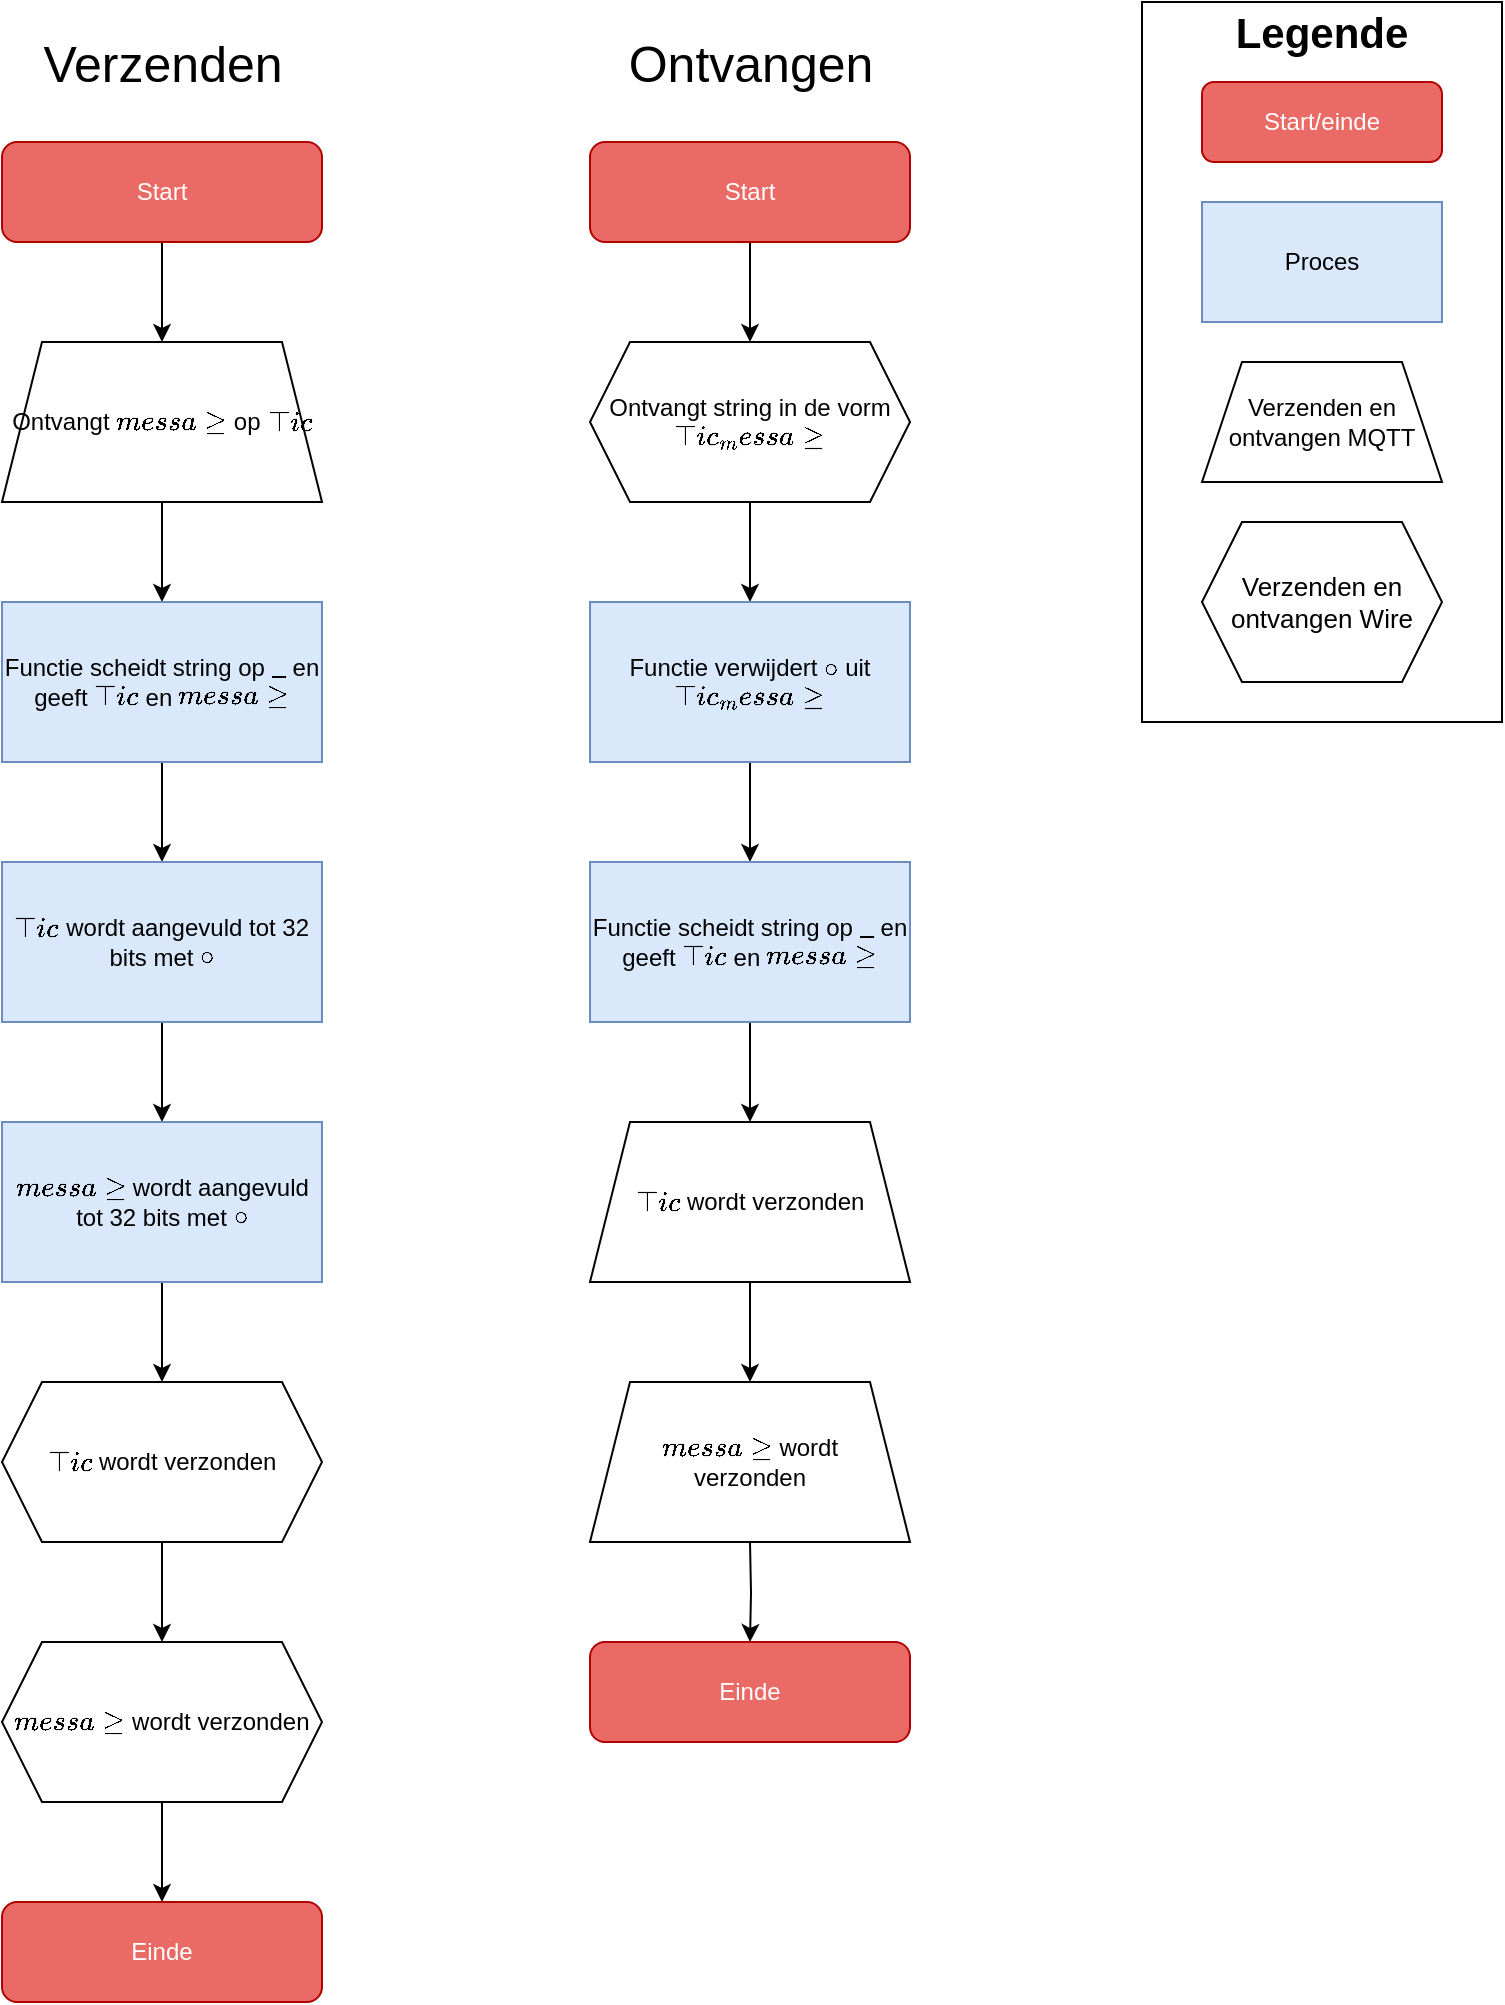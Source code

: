 <mxfile version="18.0.1" type="device"><diagram id="snxoj2B8UEFntWzTZE5-" name="Seite-1"><mxGraphModel dx="1246" dy="878" grid="1" gridSize="10" guides="1" tooltips="1" connect="1" arrows="1" fold="1" page="1" pageScale="1" pageWidth="827" pageHeight="1169" math="0" shadow="0"><root><mxCell id="0"/><mxCell id="1" parent="0"/><mxCell id="0-sNsFFpY7Nw_86AA_R7-1" value="" style="rounded=0;whiteSpace=wrap;html=1;fontSize=12;fillColor=none;" vertex="1" parent="1"><mxGeometry x="610" y="50" width="180" height="360" as="geometry"/></mxCell><mxCell id="0-sNsFFpY7Nw_86AA_R7-3" value="Start/einde" style="rounded=1;whiteSpace=wrap;html=1;fontSize=12;glass=0;strokeWidth=1;shadow=0;fillColor=#EA6B66;strokeColor=#B20000;fontColor=#ffffff;" vertex="1" parent="1"><mxGeometry x="640" y="90" width="120" height="40" as="geometry"/></mxCell><mxCell id="0-sNsFFpY7Nw_86AA_R7-4" value="&lt;div style=&quot;font-size: 21px;&quot;&gt;Legende&lt;/div&gt;" style="text;html=1;strokeColor=none;fillColor=none;align=center;verticalAlign=middle;whiteSpace=wrap;rounded=0;fontSize=21;fontStyle=1" vertex="1" parent="1"><mxGeometry x="645" y="50" width="110" height="30" as="geometry"/></mxCell><mxCell id="0-sNsFFpY7Nw_86AA_R7-5" value="&lt;div&gt;Proces&lt;/div&gt;" style="rounded=0;whiteSpace=wrap;html=1;fillColor=#dae8fc;strokeColor=#6c8ebf;" vertex="1" parent="1"><mxGeometry x="640" y="150" width="120" height="60" as="geometry"/></mxCell><mxCell id="0-sNsFFpY7Nw_86AA_R7-40" value="" style="edgeStyle=orthogonalEdgeStyle;rounded=0;orthogonalLoop=1;jettySize=auto;html=1;fontSize=12;" edge="1" parent="1" source="0-sNsFFpY7Nw_86AA_R7-9" target="0-sNsFFpY7Nw_86AA_R7-11"><mxGeometry relative="1" as="geometry"/></mxCell><mxCell id="0-sNsFFpY7Nw_86AA_R7-9" value="Start" style="rounded=1;whiteSpace=wrap;html=1;fontSize=12;glass=0;strokeWidth=1;shadow=0;fillColor=#EA6B66;strokeColor=#B20000;fontColor=#ffffff;" vertex="1" parent="1"><mxGeometry x="40" y="120" width="160" height="50" as="geometry"/></mxCell><mxCell id="0-sNsFFpY7Nw_86AA_R7-42" value="" style="edgeStyle=orthogonalEdgeStyle;rounded=0;orthogonalLoop=1;jettySize=auto;html=1;fontSize=12;" edge="1" parent="1"><mxGeometry relative="1" as="geometry"><mxPoint x="120" y="430" as="sourcePoint"/><mxPoint x="120" y="480" as="targetPoint"/></mxGeometry></mxCell><mxCell id="0-sNsFFpY7Nw_86AA_R7-38" value="" style="edgeStyle=orthogonalEdgeStyle;rounded=0;orthogonalLoop=1;jettySize=auto;html=1;fontSize=12;" edge="1" parent="1" source="0-sNsFFpY7Nw_86AA_R7-11"><mxGeometry relative="1" as="geometry"><mxPoint x="120" y="350" as="targetPoint"/></mxGeometry></mxCell><mxCell id="0-sNsFFpY7Nw_86AA_R7-11" value="Ontvangt `message` op `topic`" style="shape=trapezoid;perimeter=trapezoidPerimeter;whiteSpace=wrap;html=1;fixedSize=1;fontSize=12;align=center;" vertex="1" parent="1"><mxGeometry x="40" y="220" width="160" height="80" as="geometry"/></mxCell><mxCell id="0-sNsFFpY7Nw_86AA_R7-46" value="" style="edgeStyle=orthogonalEdgeStyle;rounded=0;orthogonalLoop=1;jettySize=auto;html=1;fontSize=12;" edge="1" parent="1" source="0-sNsFFpY7Nw_86AA_R7-47"><mxGeometry relative="1" as="geometry"><mxPoint x="414" y="220" as="targetPoint"/></mxGeometry></mxCell><mxCell id="0-sNsFFpY7Nw_86AA_R7-47" value="Start" style="rounded=1;whiteSpace=wrap;html=1;fontSize=12;glass=0;strokeWidth=1;shadow=0;fillColor=#EA6B66;strokeColor=#B20000;fontColor=#ffffff;" vertex="1" parent="1"><mxGeometry x="334" y="120" width="160" height="50" as="geometry"/></mxCell><mxCell id="0-sNsFFpY7Nw_86AA_R7-50" value="" style="edgeStyle=orthogonalEdgeStyle;rounded=0;orthogonalLoop=1;jettySize=auto;html=1;fontSize=12;" edge="1" parent="1"><mxGeometry relative="1" as="geometry"><mxPoint x="414" y="300" as="sourcePoint"/><mxPoint x="414" y="350" as="targetPoint"/></mxGeometry></mxCell><mxCell id="0-sNsFFpY7Nw_86AA_R7-57" value="Ontvangt string in de vorm `topic_message`" style="shape=hexagon;perimeter=hexagonPerimeter2;whiteSpace=wrap;html=1;fixedSize=1;fontSize=12;" vertex="1" parent="1"><mxGeometry x="334" y="220" width="160" height="80" as="geometry"/></mxCell><mxCell id="0-sNsFFpY7Nw_86AA_R7-62" value="Verzenden" style="text;html=1;align=center;verticalAlign=middle;resizable=0;points=[];autosize=1;strokeColor=none;fillColor=none;fontSize=25;" vertex="1" parent="1"><mxGeometry x="50" y="60" width="140" height="40" as="geometry"/></mxCell><mxCell id="0-sNsFFpY7Nw_86AA_R7-63" value="Ontvangen" style="text;html=1;align=center;verticalAlign=middle;resizable=0;points=[];autosize=1;strokeColor=none;fillColor=none;fontSize=25;" vertex="1" parent="1"><mxGeometry x="344" y="60" width="140" height="40" as="geometry"/></mxCell><mxCell id="0-sNsFFpY7Nw_86AA_R7-64" value="&lt;span style=&quot;color: rgba(0, 0, 0, 0); font-family: monospace; font-size: 0px; text-align: start;&quot;&gt;%3CmxGraphModel%3E%3Croot%3E%3CmxCell%20id%3D%220%22%2F%3E%3CmxCell%20id%3D%221%22%20parent%3D%220%22%2F%3E%3CmxCell%20id%3D%222%22%20value%3D%22Verzenden%22%20style%3D%22text%3Bhtml%3D1%3Balign%3Dcenter%3BverticalAlign%3Dmiddle%3Bresizable%3D0%3Bpoints%3D%5B%5D%3Bautosize%3D1%3BstrokeColor%3Dnone%3BfillColor%3Dnone%3BfontSize%3D12%3B%22%20vertex%3D%221%22%20parent%3D%221%22%3E%3CmxGeometry%20x%3D%22125%22%20y%3D%2260%22%20width%3D%2270%22%20height%3D%2220%22%20as%3D%22geometry%22%2F%3E%3C%2FmxCell%3E%3C%2Froot%3E%3C%2FmxGraphModel%3Eer&lt;/span&gt;" style="shape=trapezoid;perimeter=trapezoidPerimeter;whiteSpace=wrap;html=1;fixedSize=1;fontSize=25;" vertex="1" parent="1"><mxGeometry x="640" y="230" width="120" height="60" as="geometry"/></mxCell><mxCell id="0-sNsFFpY7Nw_86AA_R7-66" value="Verzenden en&lt;br style=&quot;font-size: 12px;&quot;&gt;ontvangen MQTT" style="text;html=1;strokeColor=none;fillColor=none;align=center;verticalAlign=middle;whiteSpace=wrap;rounded=0;fontSize=12;" vertex="1" parent="1"><mxGeometry x="640" y="230" width="120" height="60" as="geometry"/></mxCell><mxCell id="0-sNsFFpY7Nw_86AA_R7-68" value="Verzenden en&lt;br&gt;ontvangen Wire" style="shape=hexagon;perimeter=hexagonPerimeter2;whiteSpace=wrap;html=1;fixedSize=1;fontSize=13;" vertex="1" parent="1"><mxGeometry x="640" y="310" width="120" height="80" as="geometry"/></mxCell><mxCell id="0-sNsFFpY7Nw_86AA_R7-81" value="" style="edgeStyle=orthogonalEdgeStyle;rounded=0;orthogonalLoop=1;jettySize=auto;html=1;fontSize=12;" edge="1" parent="1" source="0-sNsFFpY7Nw_86AA_R7-75"><mxGeometry relative="1" as="geometry"><mxPoint x="120" y="610" as="targetPoint"/></mxGeometry></mxCell><mxCell id="0-sNsFFpY7Nw_86AA_R7-75" value="`topic` wordt aangevuld tot 32 bits met `@`" style="rounded=0;whiteSpace=wrap;html=1;fillColor=#dae8fc;strokeColor=#6c8ebf;" vertex="1" parent="1"><mxGeometry x="40" y="480" width="160" height="80" as="geometry"/></mxCell><mxCell id="0-sNsFFpY7Nw_86AA_R7-98" value="" style="edgeStyle=orthogonalEdgeStyle;rounded=0;orthogonalLoop=1;jettySize=auto;html=1;fontSize=12;" edge="1" parent="1" source="0-sNsFFpY7Nw_86AA_R7-92" target="0-sNsFFpY7Nw_86AA_R7-95"><mxGeometry relative="1" as="geometry"/></mxCell><mxCell id="0-sNsFFpY7Nw_86AA_R7-92" value="`message` wordt aangevuld tot 32 bits met `@`" style="rounded=0;whiteSpace=wrap;html=1;fillColor=#dae8fc;strokeColor=#6c8ebf;" vertex="1" parent="1"><mxGeometry x="40" y="610" width="160" height="80" as="geometry"/></mxCell><mxCell id="0-sNsFFpY7Nw_86AA_R7-93" value="Einde" style="rounded=1;whiteSpace=wrap;html=1;fontSize=12;glass=0;strokeWidth=1;shadow=0;fillColor=#EA6B66;strokeColor=#B20000;fontColor=#ffffff;" vertex="1" parent="1"><mxGeometry x="40" y="1000" width="160" height="50" as="geometry"/></mxCell><mxCell id="0-sNsFFpY7Nw_86AA_R7-94" value="" style="edgeStyle=orthogonalEdgeStyle;rounded=0;orthogonalLoop=1;jettySize=auto;html=1;fontSize=12;" edge="1" parent="1" source="0-sNsFFpY7Nw_86AA_R7-95" target="0-sNsFFpY7Nw_86AA_R7-97"><mxGeometry relative="1" as="geometry"/></mxCell><mxCell id="0-sNsFFpY7Nw_86AA_R7-95" value="`topic` wordt verzonden" style="shape=hexagon;perimeter=hexagonPerimeter2;whiteSpace=wrap;html=1;fixedSize=1;fontSize=12;" vertex="1" parent="1"><mxGeometry x="40" y="740" width="160" height="80" as="geometry"/></mxCell><mxCell id="0-sNsFFpY7Nw_86AA_R7-96" value="" style="edgeStyle=orthogonalEdgeStyle;rounded=0;orthogonalLoop=1;jettySize=auto;html=1;fontSize=12;" edge="1" parent="1" source="0-sNsFFpY7Nw_86AA_R7-97" target="0-sNsFFpY7Nw_86AA_R7-93"><mxGeometry relative="1" as="geometry"/></mxCell><mxCell id="0-sNsFFpY7Nw_86AA_R7-97" value="`message` wordt verzonden" style="shape=hexagon;perimeter=hexagonPerimeter2;whiteSpace=wrap;html=1;fixedSize=1;fontSize=12;" vertex="1" parent="1"><mxGeometry x="40" y="870" width="160" height="80" as="geometry"/></mxCell><mxCell id="0-sNsFFpY7Nw_86AA_R7-116" value="" style="edgeStyle=orthogonalEdgeStyle;rounded=0;orthogonalLoop=1;jettySize=auto;html=1;fontSize=12;" edge="1" parent="1" source="0-sNsFFpY7Nw_86AA_R7-107" target="0-sNsFFpY7Nw_86AA_R7-109"><mxGeometry relative="1" as="geometry"/></mxCell><mxCell id="0-sNsFFpY7Nw_86AA_R7-107" value="Functie verwijdert `@` uit `topic_message`" style="rounded=0;whiteSpace=wrap;html=1;fillColor=#dae8fc;strokeColor=#6c8ebf;" vertex="1" parent="1"><mxGeometry x="334" y="350" width="160" height="80" as="geometry"/></mxCell><mxCell id="0-sNsFFpY7Nw_86AA_R7-108" value="" style="edgeStyle=orthogonalEdgeStyle;rounded=0;orthogonalLoop=1;jettySize=auto;html=1;fontSize=12;" edge="1" parent="1" source="0-sNsFFpY7Nw_86AA_R7-109"><mxGeometry relative="1" as="geometry"><mxPoint x="414" y="610" as="targetPoint"/></mxGeometry></mxCell><mxCell id="0-sNsFFpY7Nw_86AA_R7-109" value="Functie scheidt string op `_` en geeft `topic` en `message`" style="rounded=0;whiteSpace=wrap;html=1;fillColor=#dae8fc;strokeColor=#6c8ebf;" vertex="1" parent="1"><mxGeometry x="334" y="480" width="160" height="80" as="geometry"/></mxCell><mxCell id="0-sNsFFpY7Nw_86AA_R7-110" value="Einde" style="rounded=1;whiteSpace=wrap;html=1;fontSize=12;glass=0;strokeWidth=1;shadow=0;fillColor=#EA6B66;strokeColor=#B20000;fontColor=#ffffff;" vertex="1" parent="1"><mxGeometry x="334" y="870" width="160" height="50" as="geometry"/></mxCell><mxCell id="0-sNsFFpY7Nw_86AA_R7-111" value="" style="edgeStyle=orthogonalEdgeStyle;rounded=0;orthogonalLoop=1;jettySize=auto;html=1;fontSize=12;" edge="1" parent="1"><mxGeometry relative="1" as="geometry"><mxPoint x="414" y="690" as="sourcePoint"/><mxPoint x="414" y="740" as="targetPoint"/></mxGeometry></mxCell><mxCell id="0-sNsFFpY7Nw_86AA_R7-112" value="" style="edgeStyle=orthogonalEdgeStyle;rounded=0;orthogonalLoop=1;jettySize=auto;html=1;fontSize=12;" edge="1" parent="1" target="0-sNsFFpY7Nw_86AA_R7-110"><mxGeometry relative="1" as="geometry"><mxPoint x="414" y="820" as="sourcePoint"/></mxGeometry></mxCell><mxCell id="0-sNsFFpY7Nw_86AA_R7-113" value="`topic` wordt verzonden" style="shape=trapezoid;perimeter=trapezoidPerimeter;whiteSpace=wrap;html=1;fixedSize=1;fontSize=12;align=center;" vertex="1" parent="1"><mxGeometry x="334" y="610" width="160" height="80" as="geometry"/></mxCell><mxCell id="0-sNsFFpY7Nw_86AA_R7-114" value="`message` wordt &lt;br style=&quot;font-size: 12px;&quot;&gt;verzonden" style="shape=trapezoid;perimeter=trapezoidPerimeter;whiteSpace=wrap;html=1;fixedSize=1;fontSize=12;align=center;" vertex="1" parent="1"><mxGeometry x="334" y="740" width="160" height="80" as="geometry"/></mxCell><mxCell id="0-sNsFFpY7Nw_86AA_R7-117" value="Functie scheidt string op `_` en geeft `topic` en `message`" style="rounded=0;whiteSpace=wrap;html=1;fillColor=#dae8fc;strokeColor=#6c8ebf;" vertex="1" parent="1"><mxGeometry x="40" y="350" width="160" height="80" as="geometry"/></mxCell></root></mxGraphModel></diagram></mxfile>